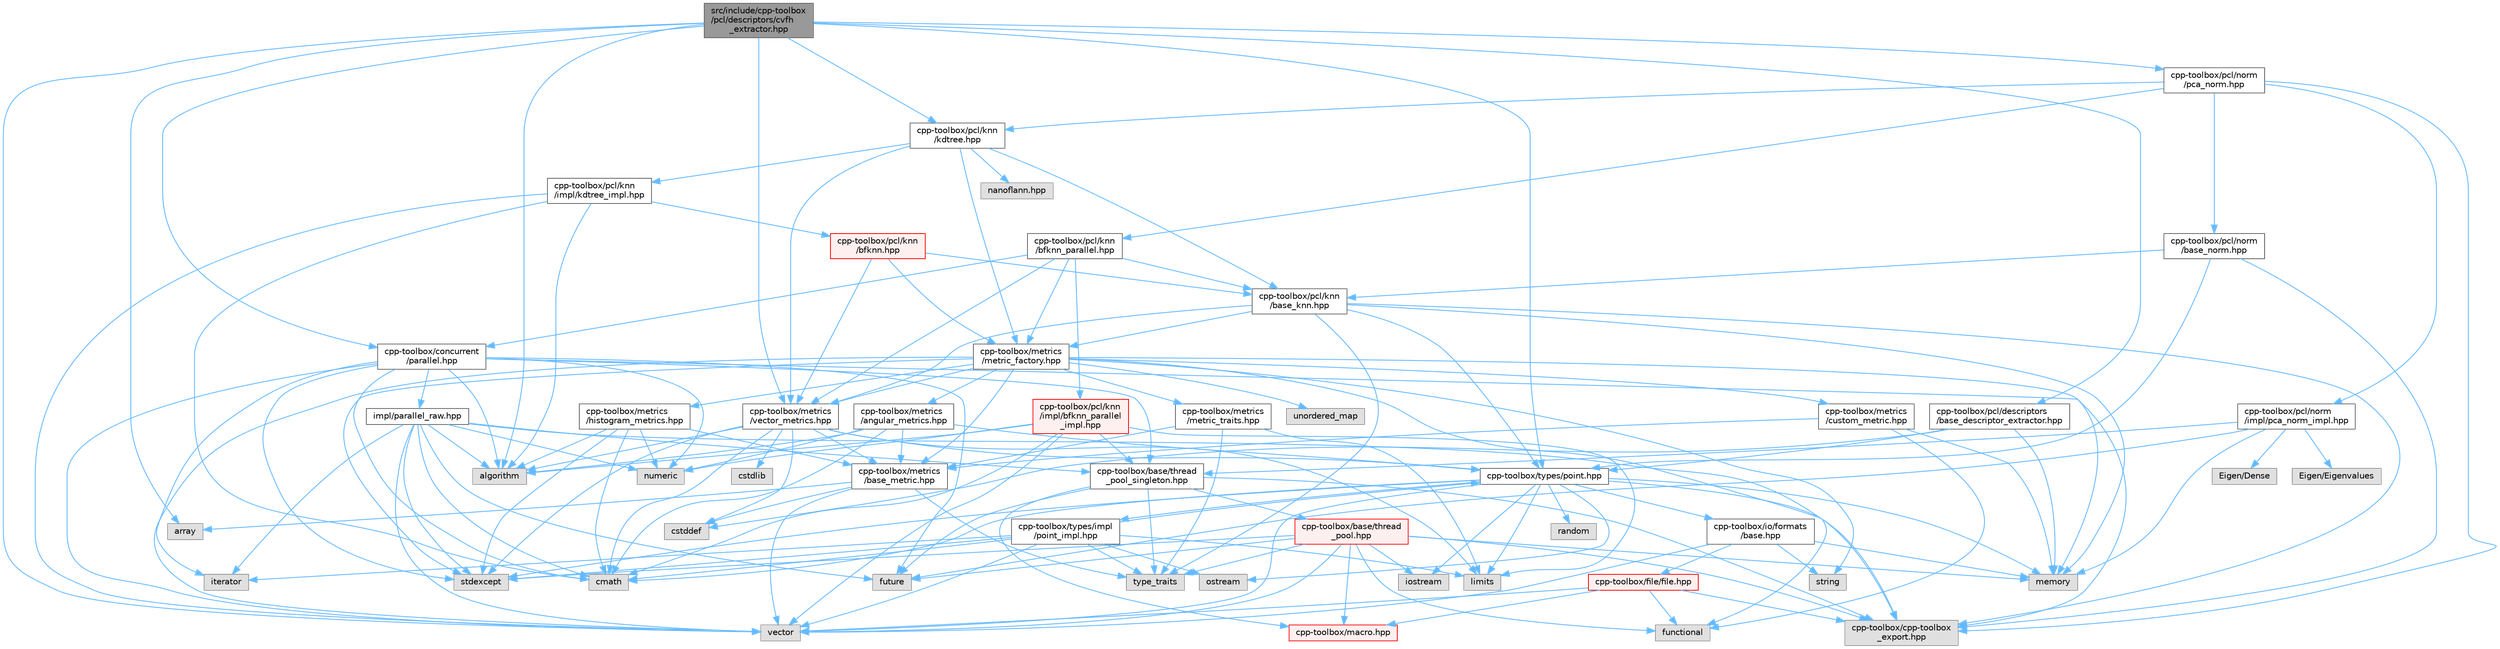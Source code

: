 digraph "src/include/cpp-toolbox/pcl/descriptors/cvfh_extractor.hpp"
{
 // LATEX_PDF_SIZE
  bgcolor="transparent";
  edge [fontname=Helvetica,fontsize=10,labelfontname=Helvetica,labelfontsize=10];
  node [fontname=Helvetica,fontsize=10,shape=box,height=0.2,width=0.4];
  Node1 [id="Node000001",label="src/include/cpp-toolbox\l/pcl/descriptors/cvfh\l_extractor.hpp",height=0.2,width=0.4,color="gray40", fillcolor="grey60", style="filled", fontcolor="black",tooltip=" "];
  Node1 -> Node2 [id="edge1_Node000001_Node000002",color="steelblue1",style="solid",tooltip=" "];
  Node2 [id="Node000002",label="algorithm",height=0.2,width=0.4,color="grey60", fillcolor="#E0E0E0", style="filled",tooltip=" "];
  Node1 -> Node3 [id="edge2_Node000001_Node000003",color="steelblue1",style="solid",tooltip=" "];
  Node3 [id="Node000003",label="array",height=0.2,width=0.4,color="grey60", fillcolor="#E0E0E0", style="filled",tooltip=" "];
  Node1 -> Node4 [id="edge3_Node000001_Node000004",color="steelblue1",style="solid",tooltip=" "];
  Node4 [id="Node000004",label="vector",height=0.2,width=0.4,color="grey60", fillcolor="#E0E0E0", style="filled",tooltip=" "];
  Node1 -> Node5 [id="edge4_Node000001_Node000005",color="steelblue1",style="solid",tooltip=" "];
  Node5 [id="Node000005",label="cpp-toolbox/concurrent\l/parallel.hpp",height=0.2,width=0.4,color="grey40", fillcolor="white", style="filled",URL="$parallel_8hpp.html",tooltip=" "];
  Node5 -> Node2 [id="edge5_Node000005_Node000002",color="steelblue1",style="solid",tooltip=" "];
  Node5 -> Node6 [id="edge6_Node000005_Node000006",color="steelblue1",style="solid",tooltip=" "];
  Node6 [id="Node000006",label="cmath",height=0.2,width=0.4,color="grey60", fillcolor="#E0E0E0", style="filled",tooltip=" "];
  Node5 -> Node7 [id="edge7_Node000005_Node000007",color="steelblue1",style="solid",tooltip=" "];
  Node7 [id="Node000007",label="future",height=0.2,width=0.4,color="grey60", fillcolor="#E0E0E0", style="filled",tooltip=" "];
  Node5 -> Node8 [id="edge8_Node000005_Node000008",color="steelblue1",style="solid",tooltip=" "];
  Node8 [id="Node000008",label="iterator",height=0.2,width=0.4,color="grey60", fillcolor="#E0E0E0", style="filled",tooltip=" "];
  Node5 -> Node9 [id="edge9_Node000005_Node000009",color="steelblue1",style="solid",tooltip=" "];
  Node9 [id="Node000009",label="numeric",height=0.2,width=0.4,color="grey60", fillcolor="#E0E0E0", style="filled",tooltip=" "];
  Node5 -> Node10 [id="edge10_Node000005_Node000010",color="steelblue1",style="solid",tooltip=" "];
  Node10 [id="Node000010",label="stdexcept",height=0.2,width=0.4,color="grey60", fillcolor="#E0E0E0", style="filled",tooltip=" "];
  Node5 -> Node4 [id="edge11_Node000005_Node000004",color="steelblue1",style="solid",tooltip=" "];
  Node5 -> Node11 [id="edge12_Node000005_Node000011",color="steelblue1",style="solid",tooltip=" "];
  Node11 [id="Node000011",label="cpp-toolbox/cpp-toolbox\l_export.hpp",height=0.2,width=0.4,color="grey60", fillcolor="#E0E0E0", style="filled",tooltip=" "];
  Node5 -> Node12 [id="edge13_Node000005_Node000012",color="steelblue1",style="solid",tooltip=" "];
  Node12 [id="Node000012",label="cpp-toolbox/base/thread\l_pool_singleton.hpp",height=0.2,width=0.4,color="grey40", fillcolor="white", style="filled",URL="$thread__pool__singleton_8hpp.html",tooltip=" "];
  Node12 -> Node7 [id="edge14_Node000012_Node000007",color="steelblue1",style="solid",tooltip=" "];
  Node12 -> Node13 [id="edge15_Node000012_Node000013",color="steelblue1",style="solid",tooltip=" "];
  Node13 [id="Node000013",label="type_traits",height=0.2,width=0.4,color="grey60", fillcolor="#E0E0E0", style="filled",tooltip=" "];
  Node12 -> Node11 [id="edge16_Node000012_Node000011",color="steelblue1",style="solid",tooltip=" "];
  Node12 -> Node14 [id="edge17_Node000012_Node000014",color="steelblue1",style="solid",tooltip=" "];
  Node14 [id="Node000014",label="cpp-toolbox/macro.hpp",height=0.2,width=0.4,color="red", fillcolor="#FFF0F0", style="filled",URL="$macro_8hpp.html",tooltip="通用的编译器、平台、架构检测和实用宏定义 / Common macros for compiler, platform, architecture detection and utility macro..."];
  Node12 -> Node19 [id="edge18_Node000012_Node000019",color="steelblue1",style="solid",tooltip=" "];
  Node19 [id="Node000019",label="cpp-toolbox/base/thread\l_pool.hpp",height=0.2,width=0.4,color="red", fillcolor="#FFF0F0", style="filled",URL="$thread__pool_8hpp.html",tooltip=" "];
  Node19 -> Node22 [id="edge19_Node000019_Node000022",color="steelblue1",style="solid",tooltip=" "];
  Node22 [id="Node000022",label="functional",height=0.2,width=0.4,color="grey60", fillcolor="#E0E0E0", style="filled",tooltip=" "];
  Node19 -> Node7 [id="edge20_Node000019_Node000007",color="steelblue1",style="solid",tooltip=" "];
  Node19 -> Node23 [id="edge21_Node000019_Node000023",color="steelblue1",style="solid",tooltip=" "];
  Node23 [id="Node000023",label="iostream",height=0.2,width=0.4,color="grey60", fillcolor="#E0E0E0", style="filled",tooltip=" "];
  Node19 -> Node24 [id="edge22_Node000019_Node000024",color="steelblue1",style="solid",tooltip=" "];
  Node24 [id="Node000024",label="memory",height=0.2,width=0.4,color="grey60", fillcolor="#E0E0E0", style="filled",tooltip=" "];
  Node19 -> Node10 [id="edge23_Node000019_Node000010",color="steelblue1",style="solid",tooltip=" "];
  Node19 -> Node13 [id="edge24_Node000019_Node000013",color="steelblue1",style="solid",tooltip=" "];
  Node19 -> Node4 [id="edge25_Node000019_Node000004",color="steelblue1",style="solid",tooltip=" "];
  Node19 -> Node11 [id="edge26_Node000019_Node000011",color="steelblue1",style="solid",tooltip=" "];
  Node19 -> Node14 [id="edge27_Node000019_Node000014",color="steelblue1",style="solid",tooltip=" "];
  Node5 -> Node29 [id="edge28_Node000005_Node000029",color="steelblue1",style="solid",tooltip=" "];
  Node29 [id="Node000029",label="impl/parallel_raw.hpp",height=0.2,width=0.4,color="grey40", fillcolor="white", style="filled",URL="$parallel__raw_8hpp.html",tooltip=" "];
  Node29 -> Node2 [id="edge29_Node000029_Node000002",color="steelblue1",style="solid",tooltip=" "];
  Node29 -> Node6 [id="edge30_Node000029_Node000006",color="steelblue1",style="solid",tooltip=" "];
  Node29 -> Node7 [id="edge31_Node000029_Node000007",color="steelblue1",style="solid",tooltip=" "];
  Node29 -> Node8 [id="edge32_Node000029_Node000008",color="steelblue1",style="solid",tooltip=" "];
  Node29 -> Node9 [id="edge33_Node000029_Node000009",color="steelblue1",style="solid",tooltip=" "];
  Node29 -> Node10 [id="edge34_Node000029_Node000010",color="steelblue1",style="solid",tooltip=" "];
  Node29 -> Node4 [id="edge35_Node000029_Node000004",color="steelblue1",style="solid",tooltip=" "];
  Node29 -> Node12 [id="edge36_Node000029_Node000012",color="steelblue1",style="solid",tooltip=" "];
  Node29 -> Node11 [id="edge37_Node000029_Node000011",color="steelblue1",style="solid",tooltip=" "];
  Node1 -> Node30 [id="edge38_Node000001_Node000030",color="steelblue1",style="solid",tooltip=" "];
  Node30 [id="Node000030",label="cpp-toolbox/pcl/descriptors\l/base_descriptor_extractor.hpp",height=0.2,width=0.4,color="grey40", fillcolor="white", style="filled",URL="$base__descriptor__extractor_8hpp.html",tooltip=" "];
  Node30 -> Node31 [id="edge39_Node000030_Node000031",color="steelblue1",style="solid",tooltip=" "];
  Node31 [id="Node000031",label="cstddef",height=0.2,width=0.4,color="grey60", fillcolor="#E0E0E0", style="filled",tooltip=" "];
  Node30 -> Node24 [id="edge40_Node000030_Node000024",color="steelblue1",style="solid",tooltip=" "];
  Node30 -> Node32 [id="edge41_Node000030_Node000032",color="steelblue1",style="solid",tooltip=" "];
  Node32 [id="Node000032",label="cpp-toolbox/types/point.hpp",height=0.2,width=0.4,color="grey40", fillcolor="white", style="filled",URL="$point_8hpp.html",tooltip=" "];
  Node32 -> Node6 [id="edge42_Node000032_Node000006",color="steelblue1",style="solid",tooltip=" "];
  Node32 -> Node23 [id="edge43_Node000032_Node000023",color="steelblue1",style="solid",tooltip=" "];
  Node32 -> Node33 [id="edge44_Node000032_Node000033",color="steelblue1",style="solid",tooltip=" "];
  Node33 [id="Node000033",label="limits",height=0.2,width=0.4,color="grey60", fillcolor="#E0E0E0", style="filled",tooltip=" "];
  Node32 -> Node24 [id="edge45_Node000032_Node000024",color="steelblue1",style="solid",tooltip=" "];
  Node32 -> Node34 [id="edge46_Node000032_Node000034",color="steelblue1",style="solid",tooltip=" "];
  Node34 [id="Node000034",label="ostream",height=0.2,width=0.4,color="grey60", fillcolor="#E0E0E0", style="filled",tooltip=" "];
  Node32 -> Node35 [id="edge47_Node000032_Node000035",color="steelblue1",style="solid",tooltip=" "];
  Node35 [id="Node000035",label="random",height=0.2,width=0.4,color="grey60", fillcolor="#E0E0E0", style="filled",tooltip=" "];
  Node32 -> Node10 [id="edge48_Node000032_Node000010",color="steelblue1",style="solid",tooltip=" "];
  Node32 -> Node4 [id="edge49_Node000032_Node000004",color="steelblue1",style="solid",tooltip=" "];
  Node32 -> Node11 [id="edge50_Node000032_Node000011",color="steelblue1",style="solid",tooltip=" "];
  Node32 -> Node36 [id="edge51_Node000032_Node000036",color="steelblue1",style="solid",tooltip=" "];
  Node36 [id="Node000036",label="cpp-toolbox/io/formats\l/base.hpp",height=0.2,width=0.4,color="grey40", fillcolor="white", style="filled",URL="$io_2formats_2base_8hpp.html",tooltip=" "];
  Node36 -> Node24 [id="edge52_Node000036_Node000024",color="steelblue1",style="solid",tooltip=" "];
  Node36 -> Node37 [id="edge53_Node000036_Node000037",color="steelblue1",style="solid",tooltip=" "];
  Node37 [id="Node000037",label="string",height=0.2,width=0.4,color="grey60", fillcolor="#E0E0E0", style="filled",tooltip=" "];
  Node36 -> Node4 [id="edge54_Node000036_Node000004",color="steelblue1",style="solid",tooltip=" "];
  Node36 -> Node38 [id="edge55_Node000036_Node000038",color="steelblue1",style="solid",tooltip=" "];
  Node38 [id="Node000038",label="cpp-toolbox/file/file.hpp",height=0.2,width=0.4,color="red", fillcolor="#FFF0F0", style="filled",URL="$file_8hpp.html",tooltip=" "];
  Node38 -> Node22 [id="edge56_Node000038_Node000022",color="steelblue1",style="solid",tooltip=" "];
  Node38 -> Node4 [id="edge57_Node000038_Node000004",color="steelblue1",style="solid",tooltip=" "];
  Node38 -> Node11 [id="edge58_Node000038_Node000011",color="steelblue1",style="solid",tooltip=" "];
  Node38 -> Node14 [id="edge59_Node000038_Node000014",color="steelblue1",style="solid",tooltip=" "];
  Node32 -> Node40 [id="edge60_Node000032_Node000040",color="steelblue1",style="solid",tooltip=" "];
  Node40 [id="Node000040",label="cpp-toolbox/types/impl\l/point_impl.hpp",height=0.2,width=0.4,color="grey40", fillcolor="white", style="filled",URL="$point__impl_8hpp.html",tooltip=" "];
  Node40 -> Node6 [id="edge61_Node000040_Node000006",color="steelblue1",style="solid",tooltip=" "];
  Node40 -> Node8 [id="edge62_Node000040_Node000008",color="steelblue1",style="solid",tooltip=" "];
  Node40 -> Node33 [id="edge63_Node000040_Node000033",color="steelblue1",style="solid",tooltip=" "];
  Node40 -> Node34 [id="edge64_Node000040_Node000034",color="steelblue1",style="solid",tooltip=" "];
  Node40 -> Node10 [id="edge65_Node000040_Node000010",color="steelblue1",style="solid",tooltip=" "];
  Node40 -> Node13 [id="edge66_Node000040_Node000013",color="steelblue1",style="solid",tooltip=" "];
  Node40 -> Node4 [id="edge67_Node000040_Node000004",color="steelblue1",style="solid",tooltip=" "];
  Node40 -> Node32 [id="edge68_Node000040_Node000032",color="steelblue1",style="solid",tooltip=" "];
  Node1 -> Node41 [id="edge69_Node000001_Node000041",color="steelblue1",style="solid",tooltip=" "];
  Node41 [id="Node000041",label="cpp-toolbox/pcl/knn\l/kdtree.hpp",height=0.2,width=0.4,color="grey40", fillcolor="white", style="filled",URL="$kdtree_8hpp.html",tooltip=" "];
  Node41 -> Node42 [id="edge70_Node000041_Node000042",color="steelblue1",style="solid",tooltip=" "];
  Node42 [id="Node000042",label="cpp-toolbox/pcl/knn\l/base_knn.hpp",height=0.2,width=0.4,color="grey40", fillcolor="white", style="filled",URL="$base__knn_8hpp.html",tooltip=" "];
  Node42 -> Node24 [id="edge71_Node000042_Node000024",color="steelblue1",style="solid",tooltip=" "];
  Node42 -> Node13 [id="edge72_Node000042_Node000013",color="steelblue1",style="solid",tooltip=" "];
  Node42 -> Node11 [id="edge73_Node000042_Node000011",color="steelblue1",style="solid",tooltip=" "];
  Node42 -> Node32 [id="edge74_Node000042_Node000032",color="steelblue1",style="solid",tooltip=" "];
  Node42 -> Node43 [id="edge75_Node000042_Node000043",color="steelblue1",style="solid",tooltip=" "];
  Node43 [id="Node000043",label="cpp-toolbox/metrics\l/vector_metrics.hpp",height=0.2,width=0.4,color="grey40", fillcolor="white", style="filled",URL="$vector__metrics_8hpp.html",tooltip=" "];
  Node43 -> Node2 [id="edge76_Node000043_Node000002",color="steelblue1",style="solid",tooltip=" "];
  Node43 -> Node6 [id="edge77_Node000043_Node000006",color="steelblue1",style="solid",tooltip=" "];
  Node43 -> Node31 [id="edge78_Node000043_Node000031",color="steelblue1",style="solid",tooltip=" "];
  Node43 -> Node44 [id="edge79_Node000043_Node000044",color="steelblue1",style="solid",tooltip=" "];
  Node44 [id="Node000044",label="cstdlib",height=0.2,width=0.4,color="grey60", fillcolor="#E0E0E0", style="filled",tooltip=" "];
  Node43 -> Node33 [id="edge80_Node000043_Node000033",color="steelblue1",style="solid",tooltip=" "];
  Node43 -> Node10 [id="edge81_Node000043_Node000010",color="steelblue1",style="solid",tooltip=" "];
  Node43 -> Node45 [id="edge82_Node000043_Node000045",color="steelblue1",style="solid",tooltip=" "];
  Node45 [id="Node000045",label="cpp-toolbox/metrics\l/base_metric.hpp",height=0.2,width=0.4,color="grey40", fillcolor="white", style="filled",URL="$base__metric_8hpp.html",tooltip=" "];
  Node45 -> Node31 [id="edge83_Node000045_Node000031",color="steelblue1",style="solid",tooltip=" "];
  Node45 -> Node4 [id="edge84_Node000045_Node000004",color="steelblue1",style="solid",tooltip=" "];
  Node45 -> Node3 [id="edge85_Node000045_Node000003",color="steelblue1",style="solid",tooltip=" "];
  Node45 -> Node13 [id="edge86_Node000045_Node000013",color="steelblue1",style="solid",tooltip=" "];
  Node43 -> Node32 [id="edge87_Node000043_Node000032",color="steelblue1",style="solid",tooltip=" "];
  Node42 -> Node46 [id="edge88_Node000042_Node000046",color="steelblue1",style="solid",tooltip=" "];
  Node46 [id="Node000046",label="cpp-toolbox/metrics\l/metric_factory.hpp",height=0.2,width=0.4,color="grey40", fillcolor="white", style="filled",URL="$metric__factory_8hpp.html",tooltip=" "];
  Node46 -> Node24 [id="edge89_Node000046_Node000024",color="steelblue1",style="solid",tooltip=" "];
  Node46 -> Node37 [id="edge90_Node000046_Node000037",color="steelblue1",style="solid",tooltip=" "];
  Node46 -> Node47 [id="edge91_Node000046_Node000047",color="steelblue1",style="solid",tooltip=" "];
  Node47 [id="Node000047",label="unordered_map",height=0.2,width=0.4,color="grey60", fillcolor="#E0E0E0", style="filled",tooltip=" "];
  Node46 -> Node22 [id="edge92_Node000046_Node000022",color="steelblue1",style="solid",tooltip=" "];
  Node46 -> Node10 [id="edge93_Node000046_Node000010",color="steelblue1",style="solid",tooltip=" "];
  Node46 -> Node4 [id="edge94_Node000046_Node000004",color="steelblue1",style="solid",tooltip=" "];
  Node46 -> Node45 [id="edge95_Node000046_Node000045",color="steelblue1",style="solid",tooltip=" "];
  Node46 -> Node48 [id="edge96_Node000046_Node000048",color="steelblue1",style="solid",tooltip=" "];
  Node48 [id="Node000048",label="cpp-toolbox/metrics\l/metric_traits.hpp",height=0.2,width=0.4,color="grey40", fillcolor="white", style="filled",URL="$metric__traits_8hpp.html",tooltip=" "];
  Node48 -> Node13 [id="edge97_Node000048_Node000013",color="steelblue1",style="solid",tooltip=" "];
  Node48 -> Node33 [id="edge98_Node000048_Node000033",color="steelblue1",style="solid",tooltip=" "];
  Node48 -> Node45 [id="edge99_Node000048_Node000045",color="steelblue1",style="solid",tooltip=" "];
  Node46 -> Node43 [id="edge100_Node000046_Node000043",color="steelblue1",style="solid",tooltip=" "];
  Node46 -> Node49 [id="edge101_Node000046_Node000049",color="steelblue1",style="solid",tooltip=" "];
  Node49 [id="Node000049",label="cpp-toolbox/metrics\l/histogram_metrics.hpp",height=0.2,width=0.4,color="grey40", fillcolor="white", style="filled",URL="$histogram__metrics_8hpp.html",tooltip=" "];
  Node49 -> Node2 [id="edge102_Node000049_Node000002",color="steelblue1",style="solid",tooltip=" "];
  Node49 -> Node6 [id="edge103_Node000049_Node000006",color="steelblue1",style="solid",tooltip=" "];
  Node49 -> Node9 [id="edge104_Node000049_Node000009",color="steelblue1",style="solid",tooltip=" "];
  Node49 -> Node10 [id="edge105_Node000049_Node000010",color="steelblue1",style="solid",tooltip=" "];
  Node49 -> Node45 [id="edge106_Node000049_Node000045",color="steelblue1",style="solid",tooltip=" "];
  Node46 -> Node50 [id="edge107_Node000046_Node000050",color="steelblue1",style="solid",tooltip=" "];
  Node50 [id="Node000050",label="cpp-toolbox/metrics\l/angular_metrics.hpp",height=0.2,width=0.4,color="grey40", fillcolor="white", style="filled",URL="$angular__metrics_8hpp.html",tooltip=" "];
  Node50 -> Node2 [id="edge108_Node000050_Node000002",color="steelblue1",style="solid",tooltip=" "];
  Node50 -> Node6 [id="edge109_Node000050_Node000006",color="steelblue1",style="solid",tooltip=" "];
  Node50 -> Node9 [id="edge110_Node000050_Node000009",color="steelblue1",style="solid",tooltip=" "];
  Node50 -> Node45 [id="edge111_Node000050_Node000045",color="steelblue1",style="solid",tooltip=" "];
  Node50 -> Node32 [id="edge112_Node000050_Node000032",color="steelblue1",style="solid",tooltip=" "];
  Node46 -> Node51 [id="edge113_Node000046_Node000051",color="steelblue1",style="solid",tooltip=" "];
  Node51 [id="Node000051",label="cpp-toolbox/metrics\l/custom_metric.hpp",height=0.2,width=0.4,color="grey40", fillcolor="white", style="filled",URL="$custom__metric_8hpp.html",tooltip=" "];
  Node51 -> Node22 [id="edge114_Node000051_Node000022",color="steelblue1",style="solid",tooltip=" "];
  Node51 -> Node24 [id="edge115_Node000051_Node000024",color="steelblue1",style="solid",tooltip=" "];
  Node51 -> Node45 [id="edge116_Node000051_Node000045",color="steelblue1",style="solid",tooltip=" "];
  Node41 -> Node46 [id="edge117_Node000041_Node000046",color="steelblue1",style="solid",tooltip=" "];
  Node41 -> Node43 [id="edge118_Node000041_Node000043",color="steelblue1",style="solid",tooltip=" "];
  Node41 -> Node52 [id="edge119_Node000041_Node000052",color="steelblue1",style="solid",tooltip=" "];
  Node52 [id="Node000052",label="nanoflann.hpp",height=0.2,width=0.4,color="grey60", fillcolor="#E0E0E0", style="filled",tooltip=" "];
  Node41 -> Node53 [id="edge120_Node000041_Node000053",color="steelblue1",style="solid",tooltip=" "];
  Node53 [id="Node000053",label="cpp-toolbox/pcl/knn\l/impl/kdtree_impl.hpp",height=0.2,width=0.4,color="grey40", fillcolor="white", style="filled",URL="$kdtree__impl_8hpp.html",tooltip=" "];
  Node53 -> Node2 [id="edge121_Node000053_Node000002",color="steelblue1",style="solid",tooltip=" "];
  Node53 -> Node6 [id="edge122_Node000053_Node000006",color="steelblue1",style="solid",tooltip=" "];
  Node53 -> Node4 [id="edge123_Node000053_Node000004",color="steelblue1",style="solid",tooltip=" "];
  Node53 -> Node54 [id="edge124_Node000053_Node000054",color="steelblue1",style="solid",tooltip=" "];
  Node54 [id="Node000054",label="cpp-toolbox/pcl/knn\l/bfknn.hpp",height=0.2,width=0.4,color="red", fillcolor="#FFF0F0", style="filled",URL="$bfknn_8hpp.html",tooltip=" "];
  Node54 -> Node42 [id="edge125_Node000054_Node000042",color="steelblue1",style="solid",tooltip=" "];
  Node54 -> Node46 [id="edge126_Node000054_Node000046",color="steelblue1",style="solid",tooltip=" "];
  Node54 -> Node43 [id="edge127_Node000054_Node000043",color="steelblue1",style="solid",tooltip=" "];
  Node1 -> Node57 [id="edge128_Node000001_Node000057",color="steelblue1",style="solid",tooltip=" "];
  Node57 [id="Node000057",label="cpp-toolbox/pcl/norm\l/pca_norm.hpp",height=0.2,width=0.4,color="grey40", fillcolor="white", style="filled",URL="$pca__norm_8hpp.html",tooltip=" "];
  Node57 -> Node11 [id="edge129_Node000057_Node000011",color="steelblue1",style="solid",tooltip=" "];
  Node57 -> Node58 [id="edge130_Node000057_Node000058",color="steelblue1",style="solid",tooltip=" "];
  Node58 [id="Node000058",label="cpp-toolbox/pcl/knn\l/bfknn_parallel.hpp",height=0.2,width=0.4,color="grey40", fillcolor="white", style="filled",URL="$bfknn__parallel_8hpp.html",tooltip=" "];
  Node58 -> Node5 [id="edge131_Node000058_Node000005",color="steelblue1",style="solid",tooltip=" "];
  Node58 -> Node42 [id="edge132_Node000058_Node000042",color="steelblue1",style="solid",tooltip=" "];
  Node58 -> Node46 [id="edge133_Node000058_Node000046",color="steelblue1",style="solid",tooltip=" "];
  Node58 -> Node43 [id="edge134_Node000058_Node000043",color="steelblue1",style="solid",tooltip=" "];
  Node58 -> Node59 [id="edge135_Node000058_Node000059",color="steelblue1",style="solid",tooltip=" "];
  Node59 [id="Node000059",label="cpp-toolbox/pcl/knn\l/impl/bfknn_parallel\l_impl.hpp",height=0.2,width=0.4,color="red", fillcolor="#FFF0F0", style="filled",URL="$bfknn__parallel__impl_8hpp.html",tooltip=" "];
  Node59 -> Node2 [id="edge136_Node000059_Node000002",color="steelblue1",style="solid",tooltip=" "];
  Node59 -> Node6 [id="edge137_Node000059_Node000006",color="steelblue1",style="solid",tooltip=" "];
  Node59 -> Node33 [id="edge138_Node000059_Node000033",color="steelblue1",style="solid",tooltip=" "];
  Node59 -> Node9 [id="edge139_Node000059_Node000009",color="steelblue1",style="solid",tooltip=" "];
  Node59 -> Node4 [id="edge140_Node000059_Node000004",color="steelblue1",style="solid",tooltip=" "];
  Node59 -> Node12 [id="edge141_Node000059_Node000012",color="steelblue1",style="solid",tooltip=" "];
  Node57 -> Node41 [id="edge142_Node000057_Node000041",color="steelblue1",style="solid",tooltip=" "];
  Node57 -> Node60 [id="edge143_Node000057_Node000060",color="steelblue1",style="solid",tooltip=" "];
  Node60 [id="Node000060",label="cpp-toolbox/pcl/norm\l/base_norm.hpp",height=0.2,width=0.4,color="grey40", fillcolor="white", style="filled",URL="$base__norm_8hpp.html",tooltip=" "];
  Node60 -> Node11 [id="edge144_Node000060_Node000011",color="steelblue1",style="solid",tooltip=" "];
  Node60 -> Node42 [id="edge145_Node000060_Node000042",color="steelblue1",style="solid",tooltip=" "];
  Node60 -> Node32 [id="edge146_Node000060_Node000032",color="steelblue1",style="solid",tooltip=" "];
  Node57 -> Node61 [id="edge147_Node000057_Node000061",color="steelblue1",style="solid",tooltip=" "];
  Node61 [id="Node000061",label="cpp-toolbox/pcl/norm\l/impl/pca_norm_impl.hpp",height=0.2,width=0.4,color="grey40", fillcolor="white", style="filled",URL="$pca__norm__impl_8hpp.html",tooltip=" "];
  Node61 -> Node62 [id="edge148_Node000061_Node000062",color="steelblue1",style="solid",tooltip=" "];
  Node62 [id="Node000062",label="Eigen/Dense",height=0.2,width=0.4,color="grey60", fillcolor="#E0E0E0", style="filled",tooltip=" "];
  Node61 -> Node63 [id="edge149_Node000061_Node000063",color="steelblue1",style="solid",tooltip=" "];
  Node63 [id="Node000063",label="Eigen/Eigenvalues",height=0.2,width=0.4,color="grey60", fillcolor="#E0E0E0", style="filled",tooltip=" "];
  Node61 -> Node12 [id="edge150_Node000061_Node000012",color="steelblue1",style="solid",tooltip=" "];
  Node61 -> Node7 [id="edge151_Node000061_Node000007",color="steelblue1",style="solid",tooltip=" "];
  Node61 -> Node24 [id="edge152_Node000061_Node000024",color="steelblue1",style="solid",tooltip=" "];
  Node1 -> Node32 [id="edge153_Node000001_Node000032",color="steelblue1",style="solid",tooltip=" "];
  Node1 -> Node43 [id="edge154_Node000001_Node000043",color="steelblue1",style="solid",tooltip=" "];
}
